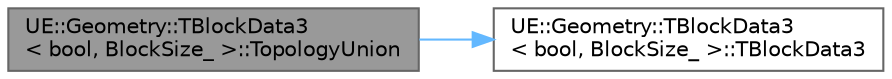 digraph "UE::Geometry::TBlockData3&lt; bool, BlockSize_ &gt;::TopologyUnion"
{
 // INTERACTIVE_SVG=YES
 // LATEX_PDF_SIZE
  bgcolor="transparent";
  edge [fontname=Helvetica,fontsize=10,labelfontname=Helvetica,labelfontsize=10];
  node [fontname=Helvetica,fontsize=10,shape=box,height=0.2,width=0.4];
  rankdir="LR";
  Node1 [id="Node000001",label="UE::Geometry::TBlockData3\l\< bool, BlockSize_ \>::TopologyUnion",height=0.2,width=0.4,color="gray40", fillcolor="grey60", style="filled", fontcolor="black",tooltip=" "];
  Node1 -> Node2 [id="edge1_Node000001_Node000002",color="steelblue1",style="solid",tooltip=" "];
  Node2 [id="Node000002",label="UE::Geometry::TBlockData3\l\< bool, BlockSize_ \>::TBlockData3",height=0.2,width=0.4,color="grey40", fillcolor="white", style="filled",URL="$d0/d21/classUE_1_1Geometry_1_1TBlockData3_3_01bool_00_01BlockSize___01_4.html#a8f7ef3002e617a7fa33760ea44e5ae00",tooltip=" "];
}
